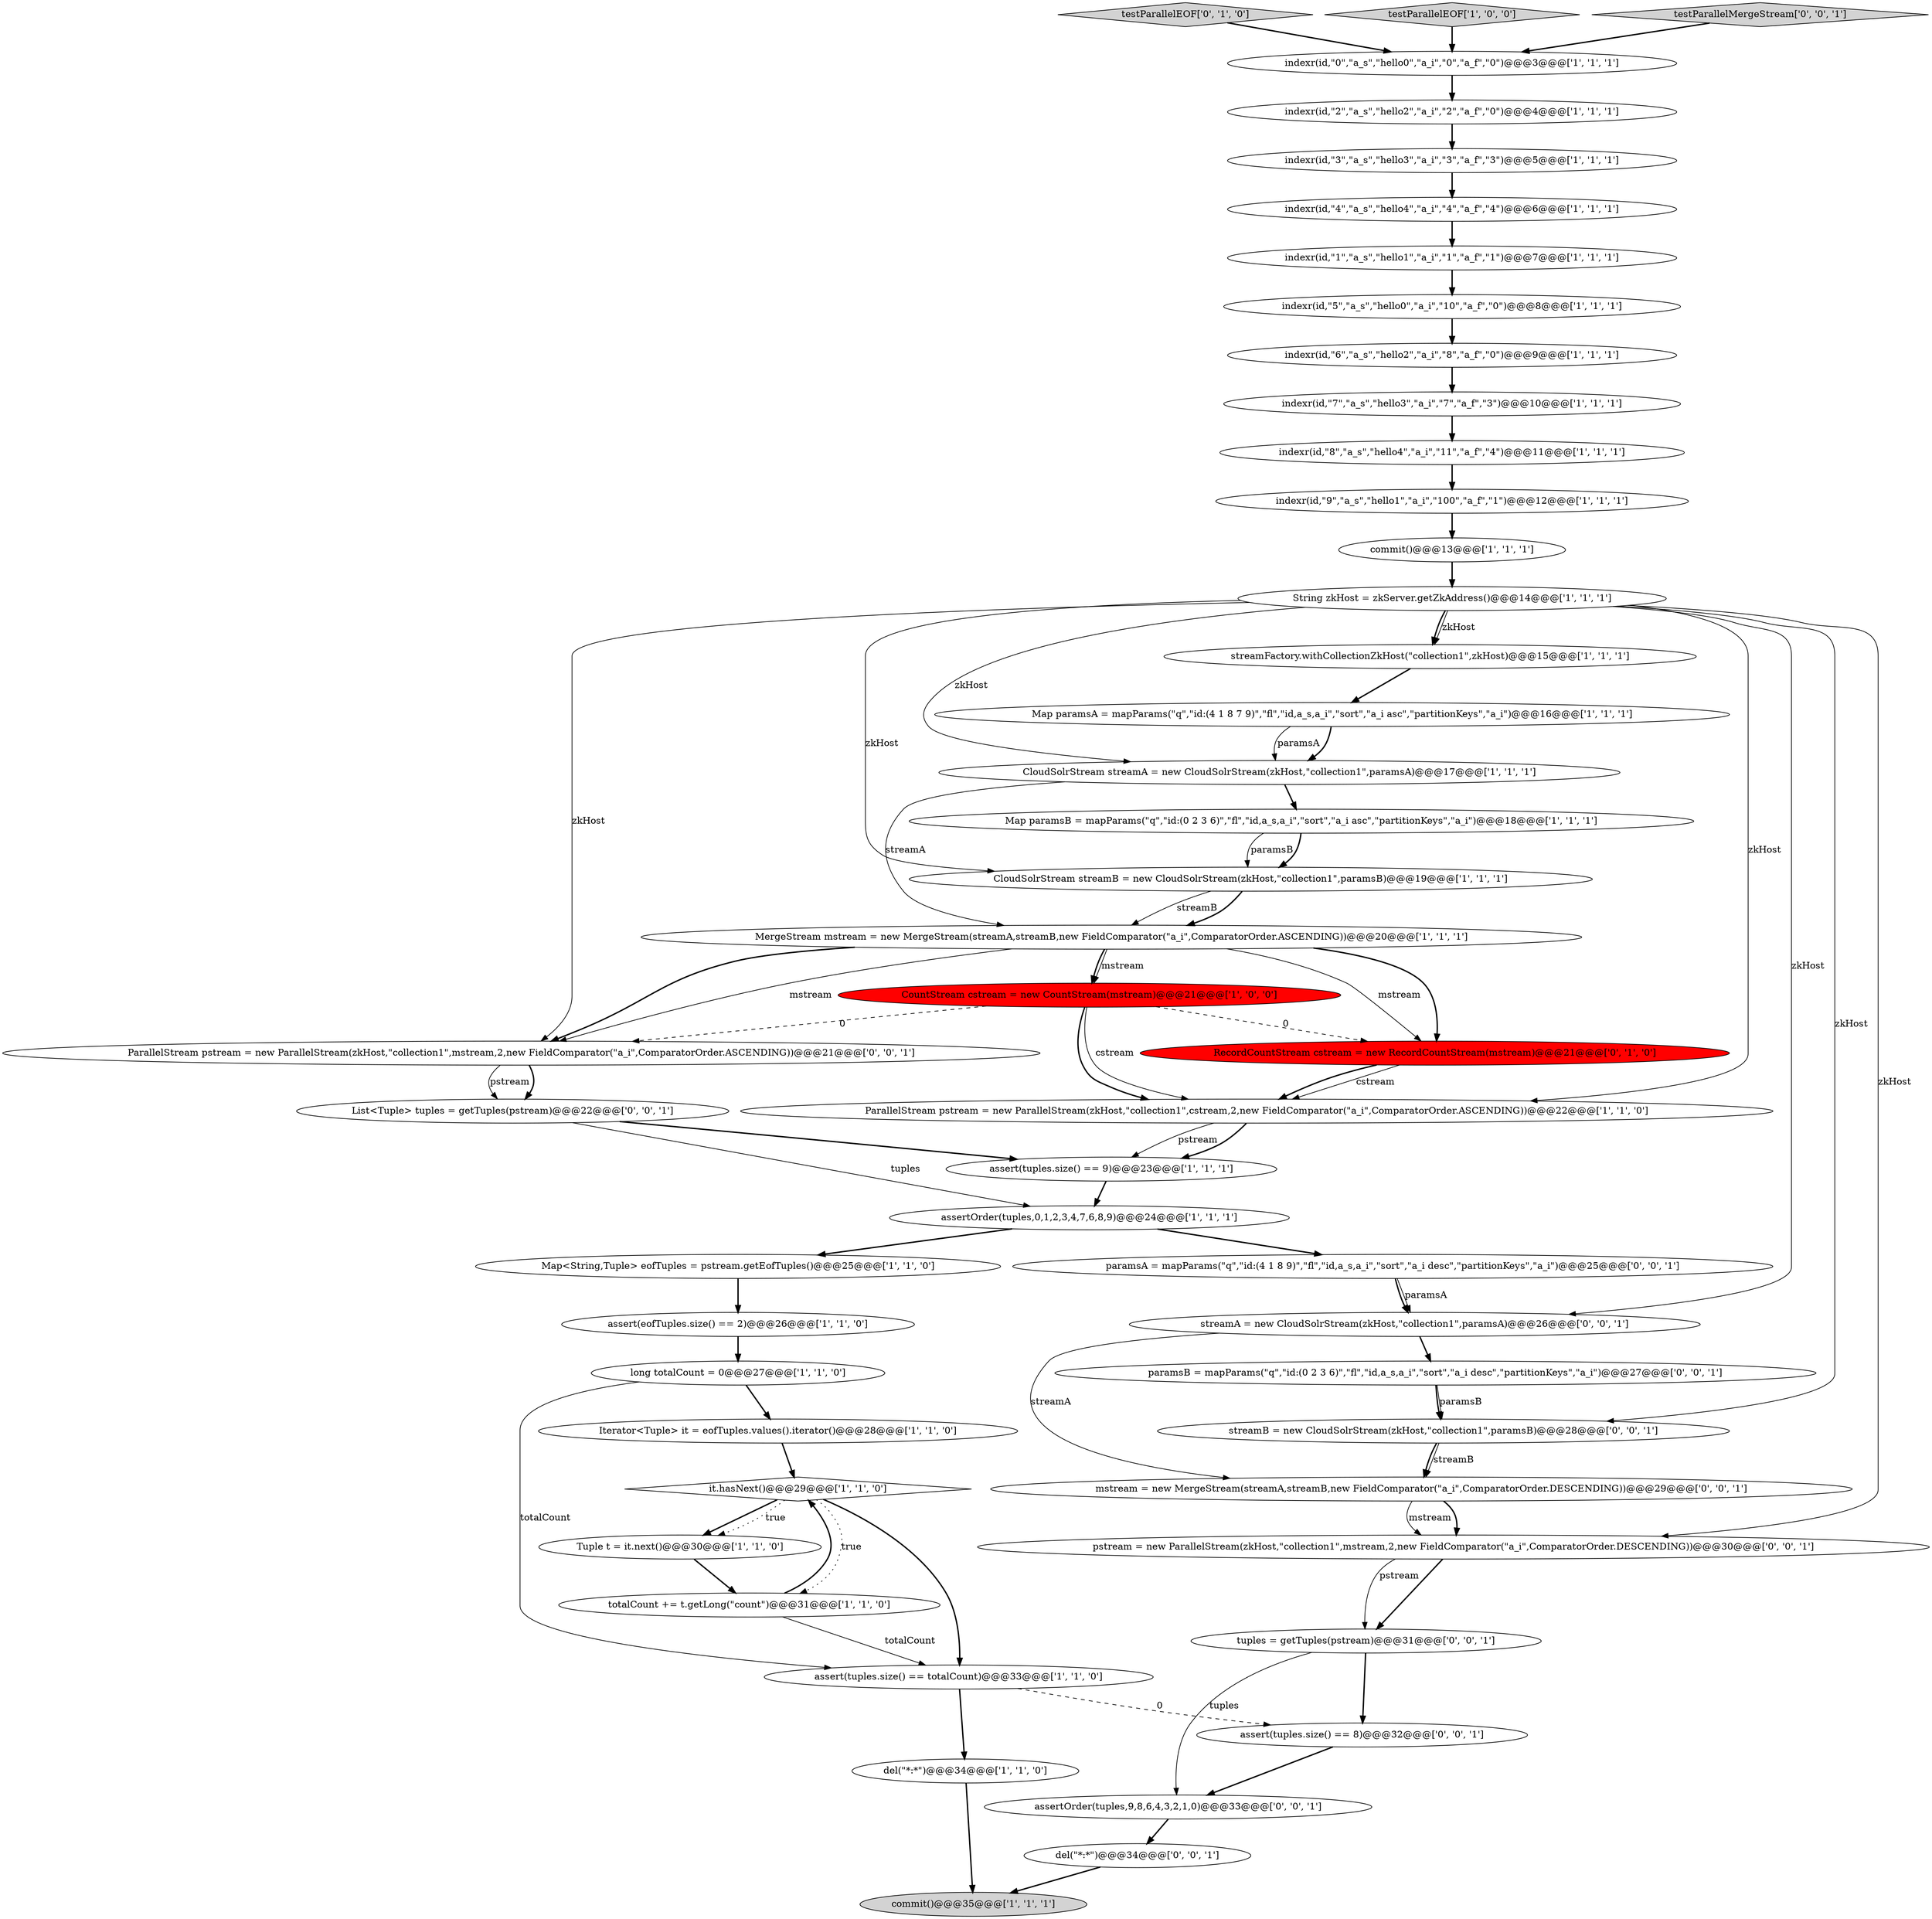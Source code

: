 digraph {
15 [style = filled, label = "Map<String,Tuple> eofTuples = pstream.getEofTuples()@@@25@@@['1', '1', '0']", fillcolor = white, shape = ellipse image = "AAA0AAABBB1BBB"];
31 [style = filled, label = "CloudSolrStream streamB = new CloudSolrStream(zkHost,\"collection1\",paramsB)@@@19@@@['1', '1', '1']", fillcolor = white, shape = ellipse image = "AAA0AAABBB1BBB"];
35 [style = filled, label = "assertOrder(tuples,9,8,6,4,3,2,1,0)@@@33@@@['0', '0', '1']", fillcolor = white, shape = ellipse image = "AAA0AAABBB3BBB"];
34 [style = filled, label = "testParallelEOF['0', '1', '0']", fillcolor = lightgray, shape = diamond image = "AAA0AAABBB2BBB"];
0 [style = filled, label = "indexr(id,\"1\",\"a_s\",\"hello1\",\"a_i\",\"1\",\"a_f\",\"1\")@@@7@@@['1', '1', '1']", fillcolor = white, shape = ellipse image = "AAA0AAABBB1BBB"];
29 [style = filled, label = "streamFactory.withCollectionZkHost(\"collection1\",zkHost)@@@15@@@['1', '1', '1']", fillcolor = white, shape = ellipse image = "AAA0AAABBB1BBB"];
32 [style = filled, label = "indexr(id,\"7\",\"a_s\",\"hello3\",\"a_i\",\"7\",\"a_f\",\"3\")@@@10@@@['1', '1', '1']", fillcolor = white, shape = ellipse image = "AAA0AAABBB1BBB"];
47 [style = filled, label = "tuples = getTuples(pstream)@@@31@@@['0', '0', '1']", fillcolor = white, shape = ellipse image = "AAA0AAABBB3BBB"];
3 [style = filled, label = "indexr(id,\"2\",\"a_s\",\"hello2\",\"a_i\",\"2\",\"a_f\",\"0\")@@@4@@@['1', '1', '1']", fillcolor = white, shape = ellipse image = "AAA0AAABBB1BBB"];
28 [style = filled, label = "indexr(id,\"3\",\"a_s\",\"hello3\",\"a_i\",\"3\",\"a_f\",\"3\")@@@5@@@['1', '1', '1']", fillcolor = white, shape = ellipse image = "AAA0AAABBB1BBB"];
41 [style = filled, label = "del(\"*:*\")@@@34@@@['0', '0', '1']", fillcolor = white, shape = ellipse image = "AAA0AAABBB3BBB"];
19 [style = filled, label = "testParallelEOF['1', '0', '0']", fillcolor = lightgray, shape = diamond image = "AAA0AAABBB1BBB"];
45 [style = filled, label = "mstream = new MergeStream(streamA,streamB,new FieldComparator(\"a_i\",ComparatorOrder.DESCENDING))@@@29@@@['0', '0', '1']", fillcolor = white, shape = ellipse image = "AAA0AAABBB3BBB"];
42 [style = filled, label = "List<Tuple> tuples = getTuples(pstream)@@@22@@@['0', '0', '1']", fillcolor = white, shape = ellipse image = "AAA0AAABBB3BBB"];
22 [style = filled, label = "it.hasNext()@@@29@@@['1', '1', '0']", fillcolor = white, shape = diamond image = "AAA0AAABBB1BBB"];
1 [style = filled, label = "assertOrder(tuples,0,1,2,3,4,7,6,8,9)@@@24@@@['1', '1', '1']", fillcolor = white, shape = ellipse image = "AAA0AAABBB1BBB"];
27 [style = filled, label = "commit()@@@35@@@['1', '1', '1']", fillcolor = lightgray, shape = ellipse image = "AAA0AAABBB1BBB"];
23 [style = filled, label = "indexr(id,\"0\",\"a_s\",\"hello0\",\"a_i\",\"0\",\"a_f\",\"0\")@@@3@@@['1', '1', '1']", fillcolor = white, shape = ellipse image = "AAA0AAABBB1BBB"];
9 [style = filled, label = "indexr(id,\"6\",\"a_s\",\"hello2\",\"a_i\",\"8\",\"a_f\",\"0\")@@@9@@@['1', '1', '1']", fillcolor = white, shape = ellipse image = "AAA0AAABBB1BBB"];
26 [style = filled, label = "indexr(id,\"8\",\"a_s\",\"hello4\",\"a_i\",\"11\",\"a_f\",\"4\")@@@11@@@['1', '1', '1']", fillcolor = white, shape = ellipse image = "AAA0AAABBB1BBB"];
24 [style = filled, label = "Map paramsB = mapParams(\"q\",\"id:(0 2 3 6)\",\"fl\",\"id,a_s,a_i\",\"sort\",\"a_i asc\",\"partitionKeys\",\"a_i\")@@@18@@@['1', '1', '1']", fillcolor = white, shape = ellipse image = "AAA0AAABBB1BBB"];
17 [style = filled, label = "Tuple t = it.next()@@@30@@@['1', '1', '0']", fillcolor = white, shape = ellipse image = "AAA0AAABBB1BBB"];
36 [style = filled, label = "testParallelMergeStream['0', '0', '1']", fillcolor = lightgray, shape = diamond image = "AAA0AAABBB3BBB"];
25 [style = filled, label = "assert(tuples.size() == totalCount)@@@33@@@['1', '1', '0']", fillcolor = white, shape = ellipse image = "AAA0AAABBB1BBB"];
4 [style = filled, label = "assert(eofTuples.size() == 2)@@@26@@@['1', '1', '0']", fillcolor = white, shape = ellipse image = "AAA0AAABBB1BBB"];
11 [style = filled, label = "Iterator<Tuple> it = eofTuples.values().iterator()@@@28@@@['1', '1', '0']", fillcolor = white, shape = ellipse image = "AAA0AAABBB1BBB"];
30 [style = filled, label = "Map paramsA = mapParams(\"q\",\"id:(4 1 8 7 9)\",\"fl\",\"id,a_s,a_i\",\"sort\",\"a_i asc\",\"partitionKeys\",\"a_i\")@@@16@@@['1', '1', '1']", fillcolor = white, shape = ellipse image = "AAA0AAABBB1BBB"];
37 [style = filled, label = "paramsB = mapParams(\"q\",\"id:(0 2 3 6)\",\"fl\",\"id,a_s,a_i\",\"sort\",\"a_i desc\",\"partitionKeys\",\"a_i\")@@@27@@@['0', '0', '1']", fillcolor = white, shape = ellipse image = "AAA0AAABBB3BBB"];
46 [style = filled, label = "ParallelStream pstream = new ParallelStream(zkHost,\"collection1\",mstream,2,new FieldComparator(\"a_i\",ComparatorOrder.ASCENDING))@@@21@@@['0', '0', '1']", fillcolor = white, shape = ellipse image = "AAA0AAABBB3BBB"];
39 [style = filled, label = "paramsA = mapParams(\"q\",\"id:(4 1 8 9)\",\"fl\",\"id,a_s,a_i\",\"sort\",\"a_i desc\",\"partitionKeys\",\"a_i\")@@@25@@@['0', '0', '1']", fillcolor = white, shape = ellipse image = "AAA0AAABBB3BBB"];
14 [style = filled, label = "CountStream cstream = new CountStream(mstream)@@@21@@@['1', '0', '0']", fillcolor = red, shape = ellipse image = "AAA1AAABBB1BBB"];
7 [style = filled, label = "del(\"*:*\")@@@34@@@['1', '1', '0']", fillcolor = white, shape = ellipse image = "AAA0AAABBB1BBB"];
18 [style = filled, label = "CloudSolrStream streamA = new CloudSolrStream(zkHost,\"collection1\",paramsA)@@@17@@@['1', '1', '1']", fillcolor = white, shape = ellipse image = "AAA0AAABBB1BBB"];
12 [style = filled, label = "indexr(id,\"4\",\"a_s\",\"hello4\",\"a_i\",\"4\",\"a_f\",\"4\")@@@6@@@['1', '1', '1']", fillcolor = white, shape = ellipse image = "AAA0AAABBB1BBB"];
21 [style = filled, label = "totalCount += t.getLong(\"count\")@@@31@@@['1', '1', '0']", fillcolor = white, shape = ellipse image = "AAA0AAABBB1BBB"];
6 [style = filled, label = "MergeStream mstream = new MergeStream(streamA,streamB,new FieldComparator(\"a_i\",ComparatorOrder.ASCENDING))@@@20@@@['1', '1', '1']", fillcolor = white, shape = ellipse image = "AAA0AAABBB1BBB"];
20 [style = filled, label = "String zkHost = zkServer.getZkAddress()@@@14@@@['1', '1', '1']", fillcolor = white, shape = ellipse image = "AAA0AAABBB1BBB"];
16 [style = filled, label = "assert(tuples.size() == 9)@@@23@@@['1', '1', '1']", fillcolor = white, shape = ellipse image = "AAA0AAABBB1BBB"];
5 [style = filled, label = "indexr(id,\"9\",\"a_s\",\"hello1\",\"a_i\",\"100\",\"a_f\",\"1\")@@@12@@@['1', '1', '1']", fillcolor = white, shape = ellipse image = "AAA0AAABBB1BBB"];
33 [style = filled, label = "RecordCountStream cstream = new RecordCountStream(mstream)@@@21@@@['0', '1', '0']", fillcolor = red, shape = ellipse image = "AAA1AAABBB2BBB"];
2 [style = filled, label = "indexr(id,\"5\",\"a_s\",\"hello0\",\"a_i\",\"10\",\"a_f\",\"0\")@@@8@@@['1', '1', '1']", fillcolor = white, shape = ellipse image = "AAA0AAABBB1BBB"];
8 [style = filled, label = "long totalCount = 0@@@27@@@['1', '1', '0']", fillcolor = white, shape = ellipse image = "AAA0AAABBB1BBB"];
10 [style = filled, label = "ParallelStream pstream = new ParallelStream(zkHost,\"collection1\",cstream,2,new FieldComparator(\"a_i\",ComparatorOrder.ASCENDING))@@@22@@@['1', '1', '0']", fillcolor = white, shape = ellipse image = "AAA0AAABBB1BBB"];
44 [style = filled, label = "streamB = new CloudSolrStream(zkHost,\"collection1\",paramsB)@@@28@@@['0', '0', '1']", fillcolor = white, shape = ellipse image = "AAA0AAABBB3BBB"];
40 [style = filled, label = "pstream = new ParallelStream(zkHost,\"collection1\",mstream,2,new FieldComparator(\"a_i\",ComparatorOrder.DESCENDING))@@@30@@@['0', '0', '1']", fillcolor = white, shape = ellipse image = "AAA0AAABBB3BBB"];
38 [style = filled, label = "streamA = new CloudSolrStream(zkHost,\"collection1\",paramsA)@@@26@@@['0', '0', '1']", fillcolor = white, shape = ellipse image = "AAA0AAABBB3BBB"];
43 [style = filled, label = "assert(tuples.size() == 8)@@@32@@@['0', '0', '1']", fillcolor = white, shape = ellipse image = "AAA0AAABBB3BBB"];
13 [style = filled, label = "commit()@@@13@@@['1', '1', '1']", fillcolor = white, shape = ellipse image = "AAA0AAABBB1BBB"];
6->33 [style = solid, label="mstream"];
31->6 [style = solid, label="streamB"];
29->30 [style = bold, label=""];
33->10 [style = solid, label="cstream"];
35->41 [style = bold, label=""];
14->10 [style = solid, label="cstream"];
25->43 [style = dashed, label="0"];
30->18 [style = bold, label=""];
31->6 [style = bold, label=""];
43->35 [style = bold, label=""];
40->47 [style = bold, label=""];
39->38 [style = bold, label=""];
4->8 [style = bold, label=""];
6->46 [style = bold, label=""];
6->46 [style = solid, label="mstream"];
8->11 [style = bold, label=""];
8->25 [style = solid, label="totalCount"];
17->21 [style = bold, label=""];
46->42 [style = bold, label=""];
22->25 [style = bold, label=""];
18->6 [style = solid, label="streamA"];
24->31 [style = solid, label="paramsB"];
9->32 [style = bold, label=""];
14->10 [style = bold, label=""];
20->29 [style = solid, label="zkHost"];
23->3 [style = bold, label=""];
47->43 [style = bold, label=""];
2->9 [style = bold, label=""];
14->33 [style = dashed, label="0"];
25->7 [style = bold, label=""];
32->26 [style = bold, label=""];
20->46 [style = solid, label="zkHost"];
38->37 [style = bold, label=""];
21->22 [style = bold, label=""];
20->10 [style = solid, label="zkHost"];
22->17 [style = bold, label=""];
30->18 [style = solid, label="paramsA"];
20->31 [style = solid, label="zkHost"];
44->45 [style = bold, label=""];
1->39 [style = bold, label=""];
22->21 [style = dotted, label="true"];
18->24 [style = bold, label=""];
41->27 [style = bold, label=""];
10->16 [style = solid, label="pstream"];
39->38 [style = solid, label="paramsA"];
42->16 [style = bold, label=""];
28->12 [style = bold, label=""];
42->1 [style = solid, label="tuples"];
14->46 [style = dashed, label="0"];
44->45 [style = solid, label="streamB"];
21->25 [style = solid, label="totalCount"];
6->14 [style = solid, label="mstream"];
3->28 [style = bold, label=""];
20->40 [style = solid, label="zkHost"];
10->16 [style = bold, label=""];
24->31 [style = bold, label=""];
16->1 [style = bold, label=""];
6->33 [style = bold, label=""];
38->45 [style = solid, label="streamA"];
5->13 [style = bold, label=""];
37->44 [style = solid, label="paramsB"];
37->44 [style = bold, label=""];
11->22 [style = bold, label=""];
34->23 [style = bold, label=""];
45->40 [style = bold, label=""];
20->29 [style = bold, label=""];
26->5 [style = bold, label=""];
45->40 [style = solid, label="mstream"];
1->15 [style = bold, label=""];
0->2 [style = bold, label=""];
20->18 [style = solid, label="zkHost"];
33->10 [style = bold, label=""];
12->0 [style = bold, label=""];
20->44 [style = solid, label="zkHost"];
6->14 [style = bold, label=""];
36->23 [style = bold, label=""];
19->23 [style = bold, label=""];
15->4 [style = bold, label=""];
7->27 [style = bold, label=""];
40->47 [style = solid, label="pstream"];
47->35 [style = solid, label="tuples"];
22->17 [style = dotted, label="true"];
46->42 [style = solid, label="pstream"];
20->38 [style = solid, label="zkHost"];
13->20 [style = bold, label=""];
}
